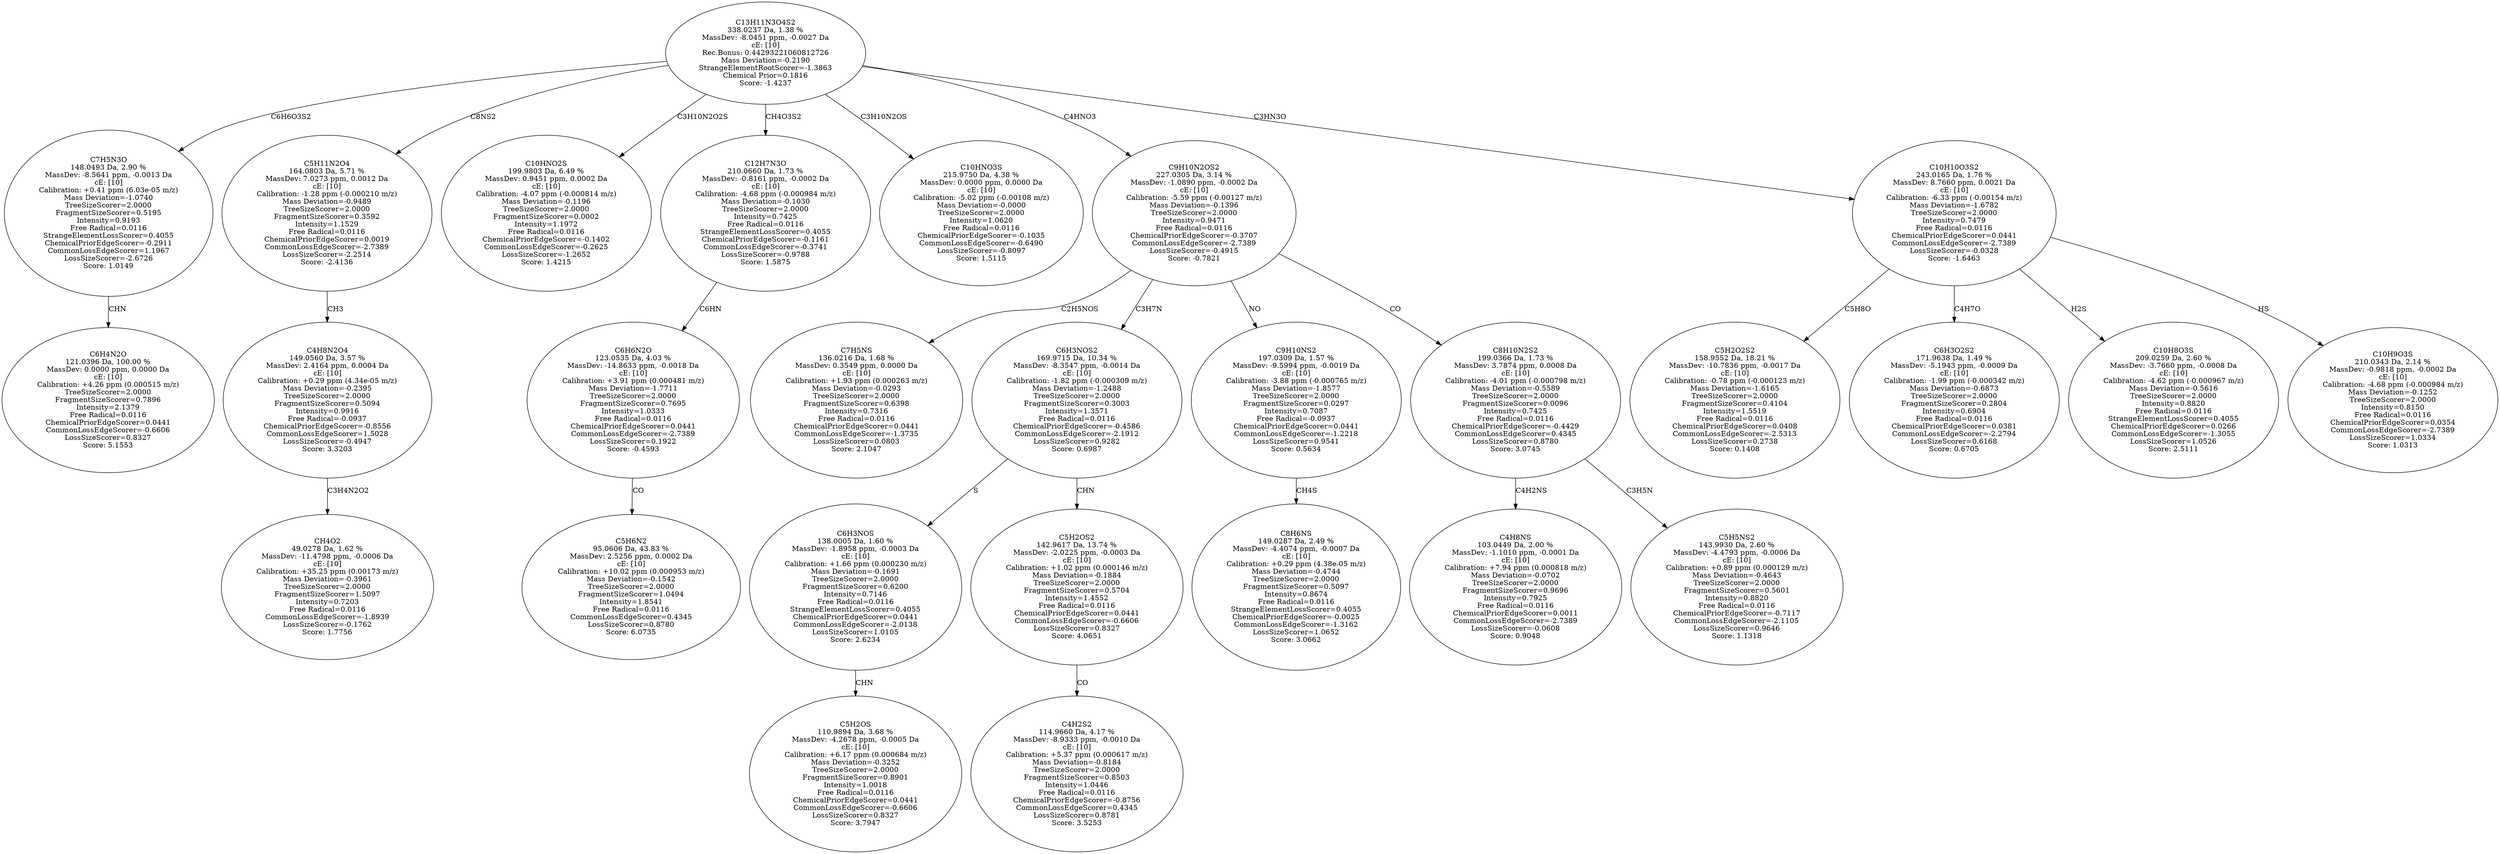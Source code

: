 strict digraph {
v1 [label="C6H4N2O\n121.0396 Da, 100.00 %\nMassDev: 0.0000 ppm, 0.0000 Da\ncE: [10]\nCalibration: +4.26 ppm (0.000515 m/z)\nTreeSizeScorer=2.0000\nFragmentSizeScorer=0.7896\nIntensity=2.1379\nFree Radical=0.0116\nChemicalPriorEdgeScorer=0.0441\nCommonLossEdgeScorer=-0.6606\nLossSizeScorer=0.8327\nScore: 5.1553"];
v2 [label="C7H5N3O\n148.0493 Da, 2.90 %\nMassDev: -8.5641 ppm, -0.0013 Da\ncE: [10]\nCalibration: +0.41 ppm (6.03e-05 m/z)\nMass Deviation=-1.0740\nTreeSizeScorer=2.0000\nFragmentSizeScorer=0.5195\nIntensity=0.9193\nFree Radical=0.0116\nStrangeElementLossScorer=0.4055\nChemicalPriorEdgeScorer=-0.2911\nCommonLossEdgeScorer=1.1967\nLossSizeScorer=-2.6726\nScore: 1.0149"];
v3 [label="CH4O2\n49.0278 Da, 1.62 %\nMassDev: -11.4798 ppm, -0.0006 Da\ncE: [10]\nCalibration: +35.25 ppm (0.00173 m/z)\nMass Deviation=-0.3961\nTreeSizeScorer=2.0000\nFragmentSizeScorer=1.5097\nIntensity=0.7203\nFree Radical=0.0116\nCommonLossEdgeScorer=-1.8939\nLossSizeScorer=-0.1762\nScore: 1.7756"];
v4 [label="C4H8N2O4\n149.0560 Da, 3.57 %\nMassDev: 2.4164 ppm, 0.0004 Da\ncE: [10]\nCalibration: +0.29 ppm (4.34e-05 m/z)\nMass Deviation=-0.2395\nTreeSizeScorer=2.0000\nFragmentSizeScorer=0.5094\nIntensity=0.9916\nFree Radical=-0.0937\nChemicalPriorEdgeScorer=-0.8556\nCommonLossEdgeScorer=1.5028\nLossSizeScorer=-0.4947\nScore: 3.3203"];
v5 [label="C5H11N2O4\n164.0803 Da, 5.71 %\nMassDev: 7.0273 ppm, 0.0012 Da\ncE: [10]\nCalibration: -1.28 ppm (-0.000210 m/z)\nMass Deviation=-0.9489\nTreeSizeScorer=2.0000\nFragmentSizeScorer=0.3592\nIntensity=1.1529\nFree Radical=0.0116\nChemicalPriorEdgeScorer=0.0019\nCommonLossEdgeScorer=-2.7389\nLossSizeScorer=-2.2514\nScore: -2.4136"];
v6 [label="C10HNO2S\n199.9803 Da, 6.49 %\nMassDev: 0.9451 ppm, 0.0002 Da\ncE: [10]\nCalibration: -4.07 ppm (-0.000814 m/z)\nMass Deviation=-0.1196\nTreeSizeScorer=2.0000\nFragmentSizeScorer=0.0002\nIntensity=1.1972\nFree Radical=0.0116\nChemicalPriorEdgeScorer=-0.1402\nCommonLossEdgeScorer=-0.2625\nLossSizeScorer=-1.2652\nScore: 1.4215"];
v7 [label="C5H6N2\n95.0606 Da, 43.83 %\nMassDev: 2.5256 ppm, 0.0002 Da\ncE: [10]\nCalibration: +10.02 ppm (0.000953 m/z)\nMass Deviation=-0.1542\nTreeSizeScorer=2.0000\nFragmentSizeScorer=1.0494\nIntensity=1.8541\nFree Radical=0.0116\nCommonLossEdgeScorer=0.4345\nLossSizeScorer=0.8780\nScore: 6.0735"];
v8 [label="C6H6N2O\n123.0535 Da, 4.03 %\nMassDev: -14.8633 ppm, -0.0018 Da\ncE: [10]\nCalibration: +3.91 ppm (0.000481 m/z)\nMass Deviation=-1.7711\nTreeSizeScorer=2.0000\nFragmentSizeScorer=0.7695\nIntensity=1.0333\nFree Radical=0.0116\nChemicalPriorEdgeScorer=0.0441\nCommonLossEdgeScorer=-2.7389\nLossSizeScorer=0.1922\nScore: -0.4593"];
v9 [label="C12H7N3O\n210.0660 Da, 1.73 %\nMassDev: -0.8161 ppm, -0.0002 Da\ncE: [10]\nCalibration: -4.68 ppm (-0.000984 m/z)\nMass Deviation=-0.1030\nTreeSizeScorer=2.0000\nIntensity=0.7425\nFree Radical=0.0116\nStrangeElementLossScorer=0.4055\nChemicalPriorEdgeScorer=-0.1161\nCommonLossEdgeScorer=-0.3741\nLossSizeScorer=-0.9788\nScore: 1.5875"];
v10 [label="C10HNO3S\n215.9750 Da, 4.38 %\nMassDev: 0.0000 ppm, 0.0000 Da\ncE: [10]\nCalibration: -5.02 ppm (-0.00108 m/z)\nMass Deviation=-0.0000\nTreeSizeScorer=2.0000\nIntensity=1.0620\nFree Radical=0.0116\nChemicalPriorEdgeScorer=-0.1035\nCommonLossEdgeScorer=-0.6490\nLossSizeScorer=-0.8097\nScore: 1.5115"];
v11 [label="C7H5NS\n136.0216 Da, 1.68 %\nMassDev: 0.3549 ppm, 0.0000 Da\ncE: [10]\nCalibration: +1.93 ppm (0.000263 m/z)\nMass Deviation=-0.0293\nTreeSizeScorer=2.0000\nFragmentSizeScorer=0.6398\nIntensity=0.7316\nFree Radical=0.0116\nChemicalPriorEdgeScorer=0.0441\nCommonLossEdgeScorer=-1.3735\nLossSizeScorer=0.0803\nScore: 2.1047"];
v12 [label="C5H2OS\n110.9894 Da, 3.68 %\nMassDev: -4.2678 ppm, -0.0005 Da\ncE: [10]\nCalibration: +6.17 ppm (0.000684 m/z)\nMass Deviation=-0.3252\nTreeSizeScorer=2.0000\nFragmentSizeScorer=0.8901\nIntensity=1.0018\nFree Radical=0.0116\nChemicalPriorEdgeScorer=0.0441\nCommonLossEdgeScorer=-0.6606\nLossSizeScorer=0.8327\nScore: 3.7947"];
v13 [label="C6H3NOS\n138.0005 Da, 1.60 %\nMassDev: -1.8958 ppm, -0.0003 Da\ncE: [10]\nCalibration: +1.66 ppm (0.000230 m/z)\nMass Deviation=-0.1691\nTreeSizeScorer=2.0000\nFragmentSizeScorer=0.6200\nIntensity=0.7146\nFree Radical=0.0116\nStrangeElementLossScorer=0.4055\nChemicalPriorEdgeScorer=0.0441\nCommonLossEdgeScorer=-2.0138\nLossSizeScorer=1.0105\nScore: 2.6234"];
v14 [label="C4H2S2\n114.9660 Da, 4.17 %\nMassDev: -8.9333 ppm, -0.0010 Da\ncE: [10]\nCalibration: +5.37 ppm (0.000617 m/z)\nMass Deviation=-0.8184\nTreeSizeScorer=2.0000\nFragmentSizeScorer=0.8503\nIntensity=1.0446\nFree Radical=0.0116\nChemicalPriorEdgeScorer=-0.8756\nCommonLossEdgeScorer=0.4345\nLossSizeScorer=0.8781\nScore: 3.5253"];
v15 [label="C5H2OS2\n142.9617 Da, 13.74 %\nMassDev: -2.0225 ppm, -0.0003 Da\ncE: [10]\nCalibration: +1.02 ppm (0.000146 m/z)\nMass Deviation=-0.1884\nTreeSizeScorer=2.0000\nFragmentSizeScorer=0.5704\nIntensity=1.4552\nFree Radical=0.0116\nChemicalPriorEdgeScorer=0.0441\nCommonLossEdgeScorer=-0.6606\nLossSizeScorer=0.8327\nScore: 4.0651"];
v16 [label="C6H3NOS2\n169.9715 Da, 10.34 %\nMassDev: -8.3547 ppm, -0.0014 Da\ncE: [10]\nCalibration: -1.82 ppm (-0.000309 m/z)\nMass Deviation=-1.2488\nTreeSizeScorer=2.0000\nFragmentSizeScorer=0.3003\nIntensity=1.3571\nFree Radical=0.0116\nChemicalPriorEdgeScorer=-0.4586\nCommonLossEdgeScorer=-2.1912\nLossSizeScorer=0.9282\nScore: 0.6987"];
v17 [label="C8H6NS\n149.0287 Da, 2.49 %\nMassDev: -4.4074 ppm, -0.0007 Da\ncE: [10]\nCalibration: +0.29 ppm (4.38e-05 m/z)\nMass Deviation=-0.4744\nTreeSizeScorer=2.0000\nFragmentSizeScorer=0.5097\nIntensity=0.8674\nFree Radical=0.0116\nStrangeElementLossScorer=0.4055\nChemicalPriorEdgeScorer=-0.0025\nCommonLossEdgeScorer=-1.3162\nLossSizeScorer=1.0652\nScore: 3.0662"];
v18 [label="C9H10NS2\n197.0309 Da, 1.57 %\nMassDev: -9.5994 ppm, -0.0019 Da\ncE: [10]\nCalibration: -3.88 ppm (-0.000765 m/z)\nMass Deviation=-1.8577\nTreeSizeScorer=2.0000\nFragmentSizeScorer=0.0297\nIntensity=0.7087\nFree Radical=-0.0937\nChemicalPriorEdgeScorer=0.0441\nCommonLossEdgeScorer=-1.2218\nLossSizeScorer=0.9541\nScore: 0.5634"];
v19 [label="C4H8NS\n103.0449 Da, 2.00 %\nMassDev: -1.1010 ppm, -0.0001 Da\ncE: [10]\nCalibration: +7.94 ppm (0.000818 m/z)\nMass Deviation=-0.0702\nTreeSizeScorer=2.0000\nFragmentSizeScorer=0.9696\nIntensity=0.7925\nFree Radical=0.0116\nChemicalPriorEdgeScorer=0.0011\nCommonLossEdgeScorer=-2.7389\nLossSizeScorer=-0.0608\nScore: 0.9048"];
v20 [label="C5H5NS2\n143.9930 Da, 2.60 %\nMassDev: -4.4793 ppm, -0.0006 Da\ncE: [10]\nCalibration: +0.89 ppm (0.000129 m/z)\nMass Deviation=-0.4643\nTreeSizeScorer=2.0000\nFragmentSizeScorer=0.5601\nIntensity=0.8820\nFree Radical=0.0116\nChemicalPriorEdgeScorer=-0.7117\nCommonLossEdgeScorer=-2.1105\nLossSizeScorer=0.9646\nScore: 1.1318"];
v21 [label="C8H10N2S2\n199.0366 Da, 1.73 %\nMassDev: 3.7874 ppm, 0.0008 Da\ncE: [10]\nCalibration: -4.01 ppm (-0.000798 m/z)\nMass Deviation=-0.5589\nTreeSizeScorer=2.0000\nFragmentSizeScorer=0.0096\nIntensity=0.7425\nFree Radical=0.0116\nChemicalPriorEdgeScorer=-0.4429\nCommonLossEdgeScorer=0.4345\nLossSizeScorer=0.8780\nScore: 3.0745"];
v22 [label="C9H10N2OS2\n227.0305 Da, 3.14 %\nMassDev: -1.0890 ppm, -0.0002 Da\ncE: [10]\nCalibration: -5.59 ppm (-0.00127 m/z)\nMass Deviation=-0.1396\nTreeSizeScorer=2.0000\nIntensity=0.9471\nFree Radical=0.0116\nChemicalPriorEdgeScorer=-0.3707\nCommonLossEdgeScorer=-2.7389\nLossSizeScorer=-0.4915\nScore: -0.7821"];
v23 [label="C5H2O2S2\n158.9552 Da, 18.21 %\nMassDev: -10.7836 ppm, -0.0017 Da\ncE: [10]\nCalibration: -0.78 ppm (-0.000123 m/z)\nMass Deviation=-1.6165\nTreeSizeScorer=2.0000\nFragmentSizeScorer=0.4104\nIntensity=1.5519\nFree Radical=0.0116\nChemicalPriorEdgeScorer=0.0408\nCommonLossEdgeScorer=-2.5313\nLossSizeScorer=0.2738\nScore: 0.1408"];
v24 [label="C6H3O2S2\n171.9638 Da, 1.49 %\nMassDev: -5.1943 ppm, -0.0009 Da\ncE: [10]\nCalibration: -1.99 ppm (-0.000342 m/z)\nMass Deviation=-0.6873\nTreeSizeScorer=2.0000\nFragmentSizeScorer=0.2804\nIntensity=0.6904\nFree Radical=0.0116\nChemicalPriorEdgeScorer=0.0381\nCommonLossEdgeScorer=-2.2794\nLossSizeScorer=0.6168\nScore: 0.6705"];
v25 [label="C10H8O3S\n209.0259 Da, 2.60 %\nMassDev: -3.7660 ppm, -0.0008 Da\ncE: [10]\nCalibration: -4.62 ppm (-0.000967 m/z)\nMass Deviation=-0.5616\nTreeSizeScorer=2.0000\nIntensity=0.8820\nFree Radical=0.0116\nStrangeElementLossScorer=0.4055\nChemicalPriorEdgeScorer=0.0266\nCommonLossEdgeScorer=-1.3055\nLossSizeScorer=1.0526\nScore: 2.5111"];
v26 [label="C10H9O3S\n210.0343 Da, 2.14 %\nMassDev: -0.9818 ppm, -0.0002 Da\ncE: [10]\nCalibration: -4.68 ppm (-0.000984 m/z)\nMass Deviation=-0.1252\nTreeSizeScorer=2.0000\nIntensity=0.8150\nFree Radical=0.0116\nChemicalPriorEdgeScorer=0.0354\nCommonLossEdgeScorer=-2.7389\nLossSizeScorer=1.0334\nScore: 1.0313"];
v27 [label="C10H10O3S2\n243.0165 Da, 1.76 %\nMassDev: 8.7660 ppm, 0.0021 Da\ncE: [10]\nCalibration: -6.33 ppm (-0.00154 m/z)\nMass Deviation=-1.6782\nTreeSizeScorer=2.0000\nIntensity=0.7479\nFree Radical=0.0116\nChemicalPriorEdgeScorer=0.0441\nCommonLossEdgeScorer=-2.7389\nLossSizeScorer=-0.0328\nScore: -1.6463"];
v28 [label="C13H11N3O4S2\n338.0237 Da, 1.38 %\nMassDev: -8.0451 ppm, -0.0027 Da\ncE: [10]\nRec.Bonus: 0.44293221060812726\nMass Deviation=-0.2190\nStrangeElementRootScorer=-1.3863\nChemical Prior=0.1816\nScore: -1.4237"];
v2 -> v1 [label="CHN"];
v28 -> v2 [label="C6H6O3S2"];
v4 -> v3 [label="C3H4N2O2"];
v5 -> v4 [label="CH3"];
v28 -> v5 [label="C8NS2"];
v28 -> v6 [label="C3H10N2O2S"];
v8 -> v7 [label="CO"];
v9 -> v8 [label="C6HN"];
v28 -> v9 [label="CH4O3S2"];
v28 -> v10 [label="C3H10N2OS"];
v22 -> v11 [label="C2H5NOS"];
v13 -> v12 [label="CHN"];
v16 -> v13 [label="S"];
v15 -> v14 [label="CO"];
v16 -> v15 [label="CHN"];
v22 -> v16 [label="C3H7N"];
v18 -> v17 [label="CH4S"];
v22 -> v18 [label="NO"];
v21 -> v19 [label="C4H2NS"];
v21 -> v20 [label="C3H5N"];
v22 -> v21 [label="CO"];
v28 -> v22 [label="C4HNO3"];
v27 -> v23 [label="C5H8O"];
v27 -> v24 [label="C4H7O"];
v27 -> v25 [label="H2S"];
v27 -> v26 [label="HS"];
v28 -> v27 [label="C3HN3O"];
}